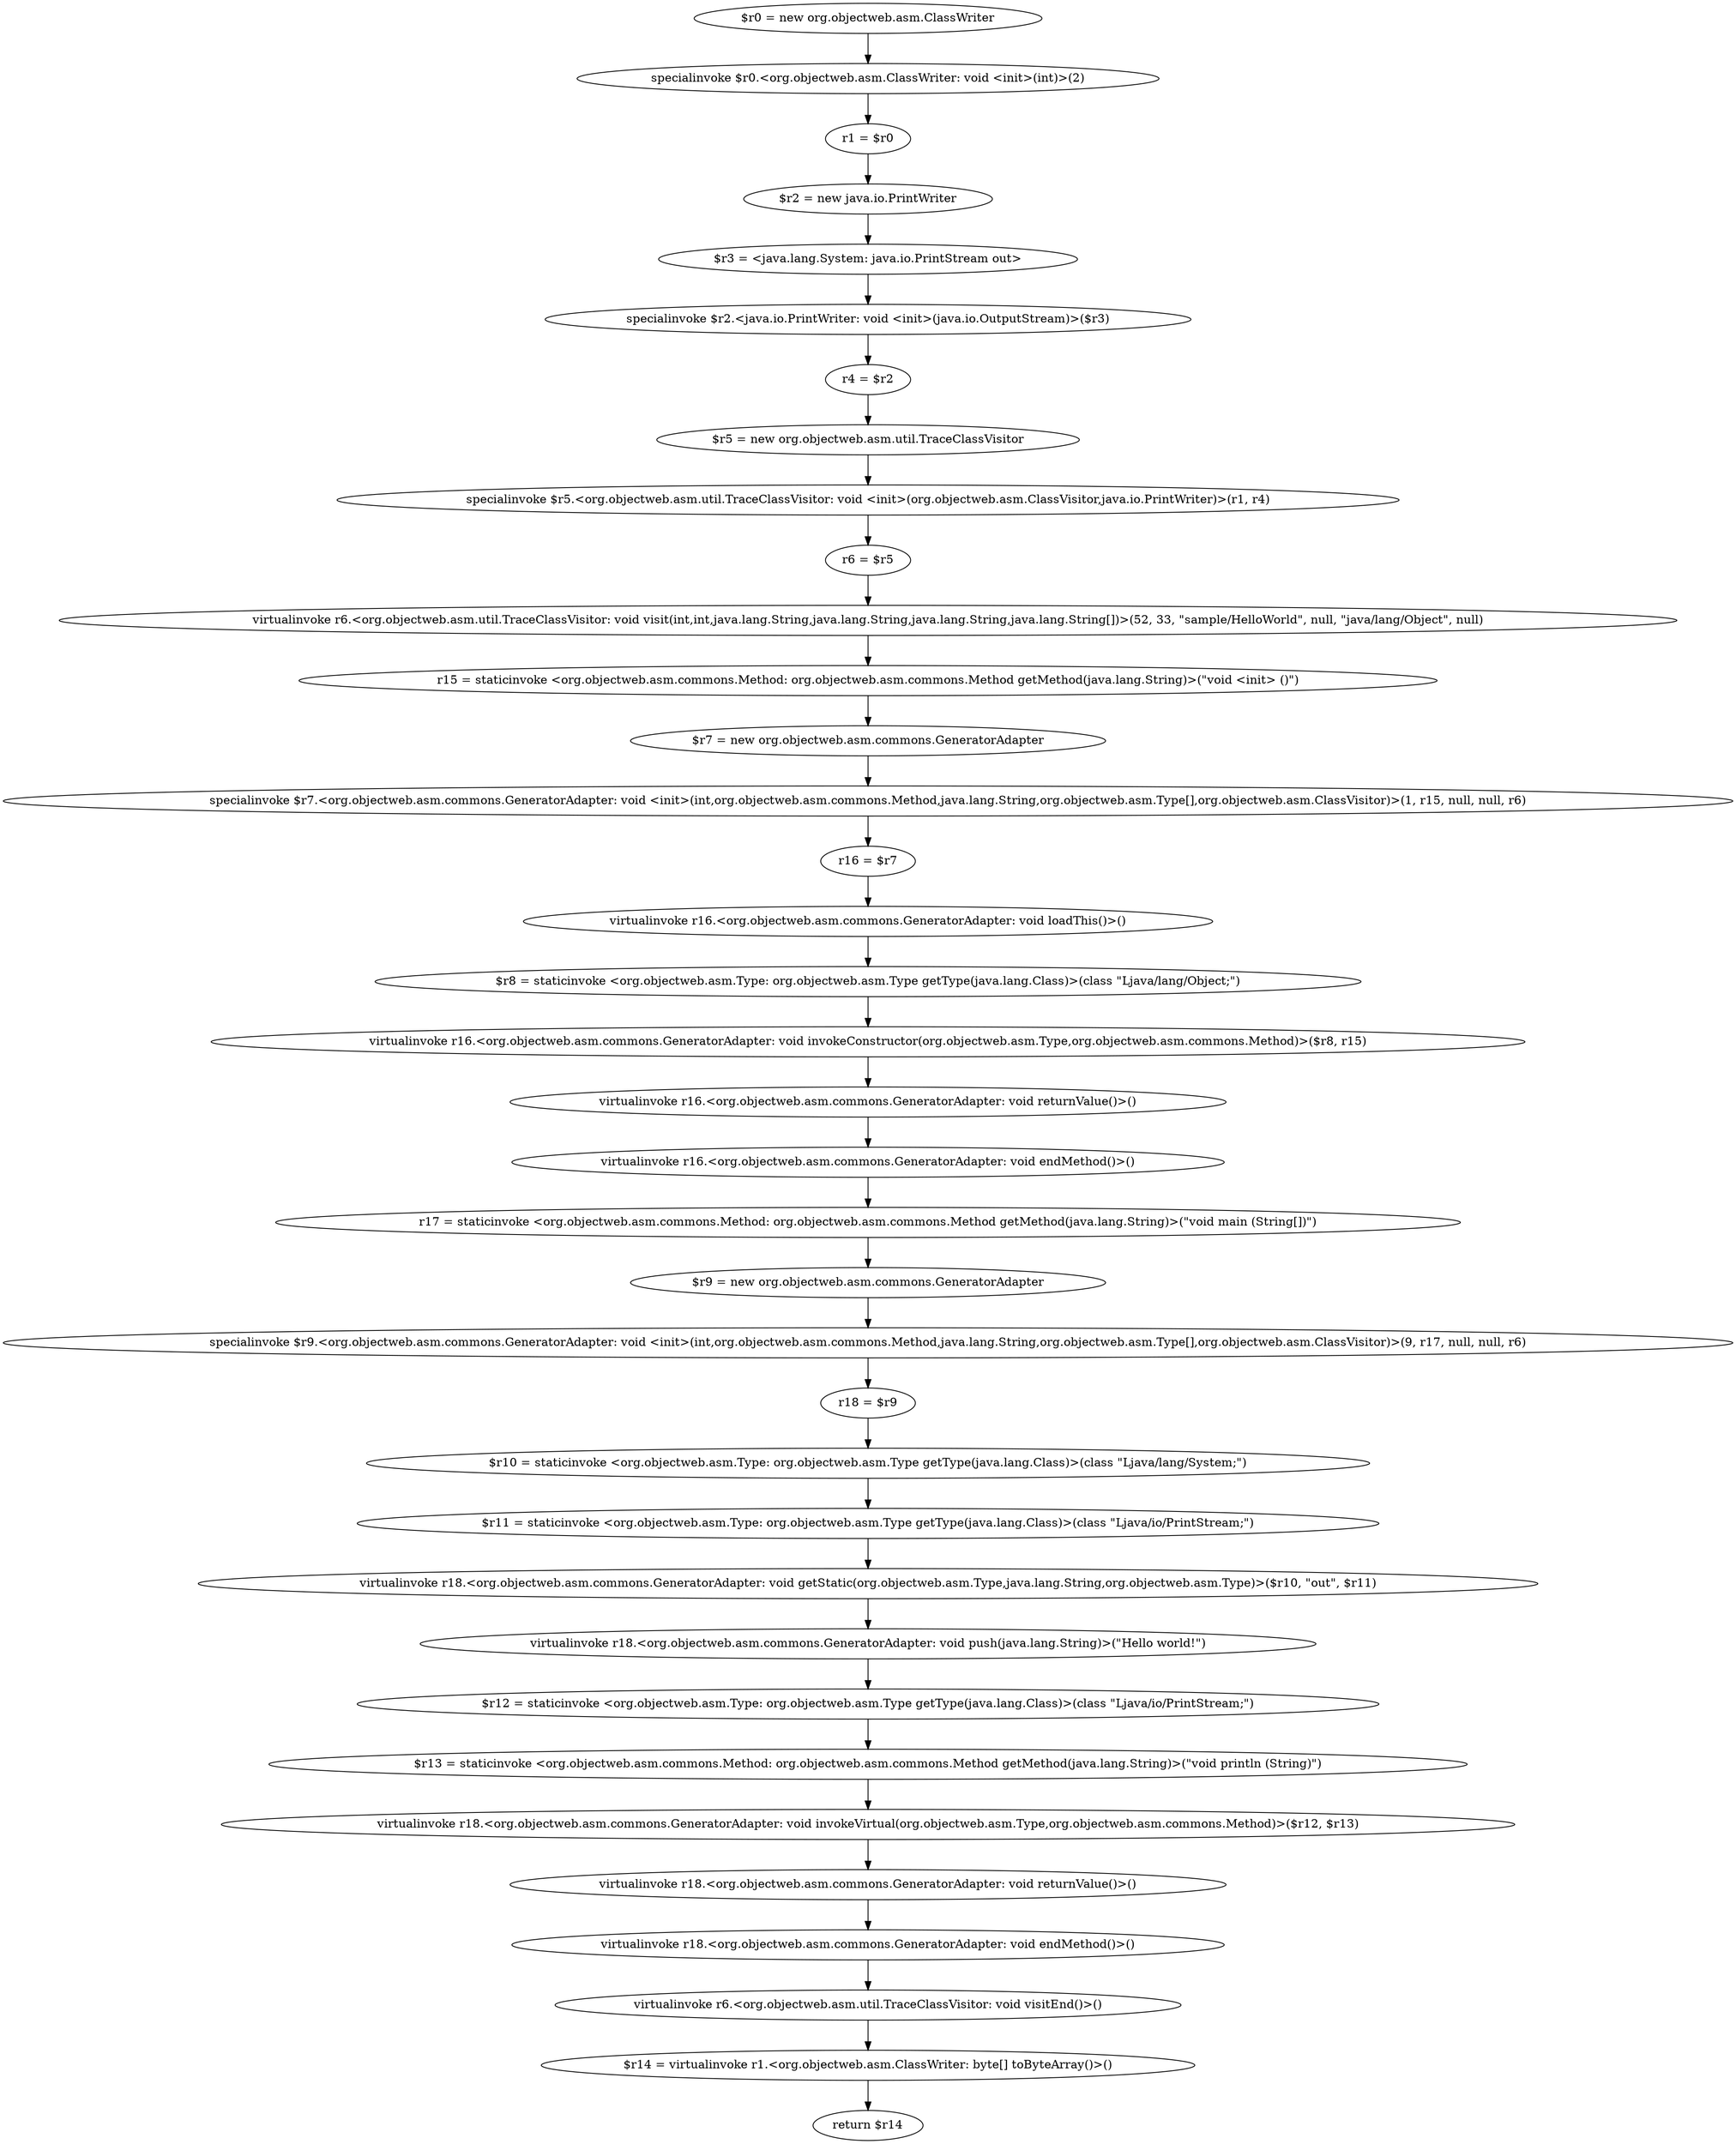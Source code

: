 digraph "unitGraph" {
    "$r0 = new org.objectweb.asm.ClassWriter"
    "specialinvoke $r0.<org.objectweb.asm.ClassWriter: void <init>(int)>(2)"
    "r1 = $r0"
    "$r2 = new java.io.PrintWriter"
    "$r3 = <java.lang.System: java.io.PrintStream out>"
    "specialinvoke $r2.<java.io.PrintWriter: void <init>(java.io.OutputStream)>($r3)"
    "r4 = $r2"
    "$r5 = new org.objectweb.asm.util.TraceClassVisitor"
    "specialinvoke $r5.<org.objectweb.asm.util.TraceClassVisitor: void <init>(org.objectweb.asm.ClassVisitor,java.io.PrintWriter)>(r1, r4)"
    "r6 = $r5"
    "virtualinvoke r6.<org.objectweb.asm.util.TraceClassVisitor: void visit(int,int,java.lang.String,java.lang.String,java.lang.String,java.lang.String[])>(52, 33, \"sample/HelloWorld\", null, \"java/lang/Object\", null)"
    "r15 = staticinvoke <org.objectweb.asm.commons.Method: org.objectweb.asm.commons.Method getMethod(java.lang.String)>(\"void <init> ()\")"
    "$r7 = new org.objectweb.asm.commons.GeneratorAdapter"
    "specialinvoke $r7.<org.objectweb.asm.commons.GeneratorAdapter: void <init>(int,org.objectweb.asm.commons.Method,java.lang.String,org.objectweb.asm.Type[],org.objectweb.asm.ClassVisitor)>(1, r15, null, null, r6)"
    "r16 = $r7"
    "virtualinvoke r16.<org.objectweb.asm.commons.GeneratorAdapter: void loadThis()>()"
    "$r8 = staticinvoke <org.objectweb.asm.Type: org.objectweb.asm.Type getType(java.lang.Class)>(class \"Ljava/lang/Object;\")"
    "virtualinvoke r16.<org.objectweb.asm.commons.GeneratorAdapter: void invokeConstructor(org.objectweb.asm.Type,org.objectweb.asm.commons.Method)>($r8, r15)"
    "virtualinvoke r16.<org.objectweb.asm.commons.GeneratorAdapter: void returnValue()>()"
    "virtualinvoke r16.<org.objectweb.asm.commons.GeneratorAdapter: void endMethod()>()"
    "r17 = staticinvoke <org.objectweb.asm.commons.Method: org.objectweb.asm.commons.Method getMethod(java.lang.String)>(\"void main (String[])\")"
    "$r9 = new org.objectweb.asm.commons.GeneratorAdapter"
    "specialinvoke $r9.<org.objectweb.asm.commons.GeneratorAdapter: void <init>(int,org.objectweb.asm.commons.Method,java.lang.String,org.objectweb.asm.Type[],org.objectweb.asm.ClassVisitor)>(9, r17, null, null, r6)"
    "r18 = $r9"
    "$r10 = staticinvoke <org.objectweb.asm.Type: org.objectweb.asm.Type getType(java.lang.Class)>(class \"Ljava/lang/System;\")"
    "$r11 = staticinvoke <org.objectweb.asm.Type: org.objectweb.asm.Type getType(java.lang.Class)>(class \"Ljava/io/PrintStream;\")"
    "virtualinvoke r18.<org.objectweb.asm.commons.GeneratorAdapter: void getStatic(org.objectweb.asm.Type,java.lang.String,org.objectweb.asm.Type)>($r10, \"out\", $r11)"
    "virtualinvoke r18.<org.objectweb.asm.commons.GeneratorAdapter: void push(java.lang.String)>(\"Hello world!\")"
    "$r12 = staticinvoke <org.objectweb.asm.Type: org.objectweb.asm.Type getType(java.lang.Class)>(class \"Ljava/io/PrintStream;\")"
    "$r13 = staticinvoke <org.objectweb.asm.commons.Method: org.objectweb.asm.commons.Method getMethod(java.lang.String)>(\"void println (String)\")"
    "virtualinvoke r18.<org.objectweb.asm.commons.GeneratorAdapter: void invokeVirtual(org.objectweb.asm.Type,org.objectweb.asm.commons.Method)>($r12, $r13)"
    "virtualinvoke r18.<org.objectweb.asm.commons.GeneratorAdapter: void returnValue()>()"
    "virtualinvoke r18.<org.objectweb.asm.commons.GeneratorAdapter: void endMethod()>()"
    "virtualinvoke r6.<org.objectweb.asm.util.TraceClassVisitor: void visitEnd()>()"
    "$r14 = virtualinvoke r1.<org.objectweb.asm.ClassWriter: byte[] toByteArray()>()"
    "return $r14"
    "$r0 = new org.objectweb.asm.ClassWriter"->"specialinvoke $r0.<org.objectweb.asm.ClassWriter: void <init>(int)>(2)";
    "specialinvoke $r0.<org.objectweb.asm.ClassWriter: void <init>(int)>(2)"->"r1 = $r0";
    "r1 = $r0"->"$r2 = new java.io.PrintWriter";
    "$r2 = new java.io.PrintWriter"->"$r3 = <java.lang.System: java.io.PrintStream out>";
    "$r3 = <java.lang.System: java.io.PrintStream out>"->"specialinvoke $r2.<java.io.PrintWriter: void <init>(java.io.OutputStream)>($r3)";
    "specialinvoke $r2.<java.io.PrintWriter: void <init>(java.io.OutputStream)>($r3)"->"r4 = $r2";
    "r4 = $r2"->"$r5 = new org.objectweb.asm.util.TraceClassVisitor";
    "$r5 = new org.objectweb.asm.util.TraceClassVisitor"->"specialinvoke $r5.<org.objectweb.asm.util.TraceClassVisitor: void <init>(org.objectweb.asm.ClassVisitor,java.io.PrintWriter)>(r1, r4)";
    "specialinvoke $r5.<org.objectweb.asm.util.TraceClassVisitor: void <init>(org.objectweb.asm.ClassVisitor,java.io.PrintWriter)>(r1, r4)"->"r6 = $r5";
    "r6 = $r5"->"virtualinvoke r6.<org.objectweb.asm.util.TraceClassVisitor: void visit(int,int,java.lang.String,java.lang.String,java.lang.String,java.lang.String[])>(52, 33, \"sample/HelloWorld\", null, \"java/lang/Object\", null)";
    "virtualinvoke r6.<org.objectweb.asm.util.TraceClassVisitor: void visit(int,int,java.lang.String,java.lang.String,java.lang.String,java.lang.String[])>(52, 33, \"sample/HelloWorld\", null, \"java/lang/Object\", null)"->"r15 = staticinvoke <org.objectweb.asm.commons.Method: org.objectweb.asm.commons.Method getMethod(java.lang.String)>(\"void <init> ()\")";
    "r15 = staticinvoke <org.objectweb.asm.commons.Method: org.objectweb.asm.commons.Method getMethod(java.lang.String)>(\"void <init> ()\")"->"$r7 = new org.objectweb.asm.commons.GeneratorAdapter";
    "$r7 = new org.objectweb.asm.commons.GeneratorAdapter"->"specialinvoke $r7.<org.objectweb.asm.commons.GeneratorAdapter: void <init>(int,org.objectweb.asm.commons.Method,java.lang.String,org.objectweb.asm.Type[],org.objectweb.asm.ClassVisitor)>(1, r15, null, null, r6)";
    "specialinvoke $r7.<org.objectweb.asm.commons.GeneratorAdapter: void <init>(int,org.objectweb.asm.commons.Method,java.lang.String,org.objectweb.asm.Type[],org.objectweb.asm.ClassVisitor)>(1, r15, null, null, r6)"->"r16 = $r7";
    "r16 = $r7"->"virtualinvoke r16.<org.objectweb.asm.commons.GeneratorAdapter: void loadThis()>()";
    "virtualinvoke r16.<org.objectweb.asm.commons.GeneratorAdapter: void loadThis()>()"->"$r8 = staticinvoke <org.objectweb.asm.Type: org.objectweb.asm.Type getType(java.lang.Class)>(class \"Ljava/lang/Object;\")";
    "$r8 = staticinvoke <org.objectweb.asm.Type: org.objectweb.asm.Type getType(java.lang.Class)>(class \"Ljava/lang/Object;\")"->"virtualinvoke r16.<org.objectweb.asm.commons.GeneratorAdapter: void invokeConstructor(org.objectweb.asm.Type,org.objectweb.asm.commons.Method)>($r8, r15)";
    "virtualinvoke r16.<org.objectweb.asm.commons.GeneratorAdapter: void invokeConstructor(org.objectweb.asm.Type,org.objectweb.asm.commons.Method)>($r8, r15)"->"virtualinvoke r16.<org.objectweb.asm.commons.GeneratorAdapter: void returnValue()>()";
    "virtualinvoke r16.<org.objectweb.asm.commons.GeneratorAdapter: void returnValue()>()"->"virtualinvoke r16.<org.objectweb.asm.commons.GeneratorAdapter: void endMethod()>()";
    "virtualinvoke r16.<org.objectweb.asm.commons.GeneratorAdapter: void endMethod()>()"->"r17 = staticinvoke <org.objectweb.asm.commons.Method: org.objectweb.asm.commons.Method getMethod(java.lang.String)>(\"void main (String[])\")";
    "r17 = staticinvoke <org.objectweb.asm.commons.Method: org.objectweb.asm.commons.Method getMethod(java.lang.String)>(\"void main (String[])\")"->"$r9 = new org.objectweb.asm.commons.GeneratorAdapter";
    "$r9 = new org.objectweb.asm.commons.GeneratorAdapter"->"specialinvoke $r9.<org.objectweb.asm.commons.GeneratorAdapter: void <init>(int,org.objectweb.asm.commons.Method,java.lang.String,org.objectweb.asm.Type[],org.objectweb.asm.ClassVisitor)>(9, r17, null, null, r6)";
    "specialinvoke $r9.<org.objectweb.asm.commons.GeneratorAdapter: void <init>(int,org.objectweb.asm.commons.Method,java.lang.String,org.objectweb.asm.Type[],org.objectweb.asm.ClassVisitor)>(9, r17, null, null, r6)"->"r18 = $r9";
    "r18 = $r9"->"$r10 = staticinvoke <org.objectweb.asm.Type: org.objectweb.asm.Type getType(java.lang.Class)>(class \"Ljava/lang/System;\")";
    "$r10 = staticinvoke <org.objectweb.asm.Type: org.objectweb.asm.Type getType(java.lang.Class)>(class \"Ljava/lang/System;\")"->"$r11 = staticinvoke <org.objectweb.asm.Type: org.objectweb.asm.Type getType(java.lang.Class)>(class \"Ljava/io/PrintStream;\")";
    "$r11 = staticinvoke <org.objectweb.asm.Type: org.objectweb.asm.Type getType(java.lang.Class)>(class \"Ljava/io/PrintStream;\")"->"virtualinvoke r18.<org.objectweb.asm.commons.GeneratorAdapter: void getStatic(org.objectweb.asm.Type,java.lang.String,org.objectweb.asm.Type)>($r10, \"out\", $r11)";
    "virtualinvoke r18.<org.objectweb.asm.commons.GeneratorAdapter: void getStatic(org.objectweb.asm.Type,java.lang.String,org.objectweb.asm.Type)>($r10, \"out\", $r11)"->"virtualinvoke r18.<org.objectweb.asm.commons.GeneratorAdapter: void push(java.lang.String)>(\"Hello world!\")";
    "virtualinvoke r18.<org.objectweb.asm.commons.GeneratorAdapter: void push(java.lang.String)>(\"Hello world!\")"->"$r12 = staticinvoke <org.objectweb.asm.Type: org.objectweb.asm.Type getType(java.lang.Class)>(class \"Ljava/io/PrintStream;\")";
    "$r12 = staticinvoke <org.objectweb.asm.Type: org.objectweb.asm.Type getType(java.lang.Class)>(class \"Ljava/io/PrintStream;\")"->"$r13 = staticinvoke <org.objectweb.asm.commons.Method: org.objectweb.asm.commons.Method getMethod(java.lang.String)>(\"void println (String)\")";
    "$r13 = staticinvoke <org.objectweb.asm.commons.Method: org.objectweb.asm.commons.Method getMethod(java.lang.String)>(\"void println (String)\")"->"virtualinvoke r18.<org.objectweb.asm.commons.GeneratorAdapter: void invokeVirtual(org.objectweb.asm.Type,org.objectweb.asm.commons.Method)>($r12, $r13)";
    "virtualinvoke r18.<org.objectweb.asm.commons.GeneratorAdapter: void invokeVirtual(org.objectweb.asm.Type,org.objectweb.asm.commons.Method)>($r12, $r13)"->"virtualinvoke r18.<org.objectweb.asm.commons.GeneratorAdapter: void returnValue()>()";
    "virtualinvoke r18.<org.objectweb.asm.commons.GeneratorAdapter: void returnValue()>()"->"virtualinvoke r18.<org.objectweb.asm.commons.GeneratorAdapter: void endMethod()>()";
    "virtualinvoke r18.<org.objectweb.asm.commons.GeneratorAdapter: void endMethod()>()"->"virtualinvoke r6.<org.objectweb.asm.util.TraceClassVisitor: void visitEnd()>()";
    "virtualinvoke r6.<org.objectweb.asm.util.TraceClassVisitor: void visitEnd()>()"->"$r14 = virtualinvoke r1.<org.objectweb.asm.ClassWriter: byte[] toByteArray()>()";
    "$r14 = virtualinvoke r1.<org.objectweb.asm.ClassWriter: byte[] toByteArray()>()"->"return $r14";
}

